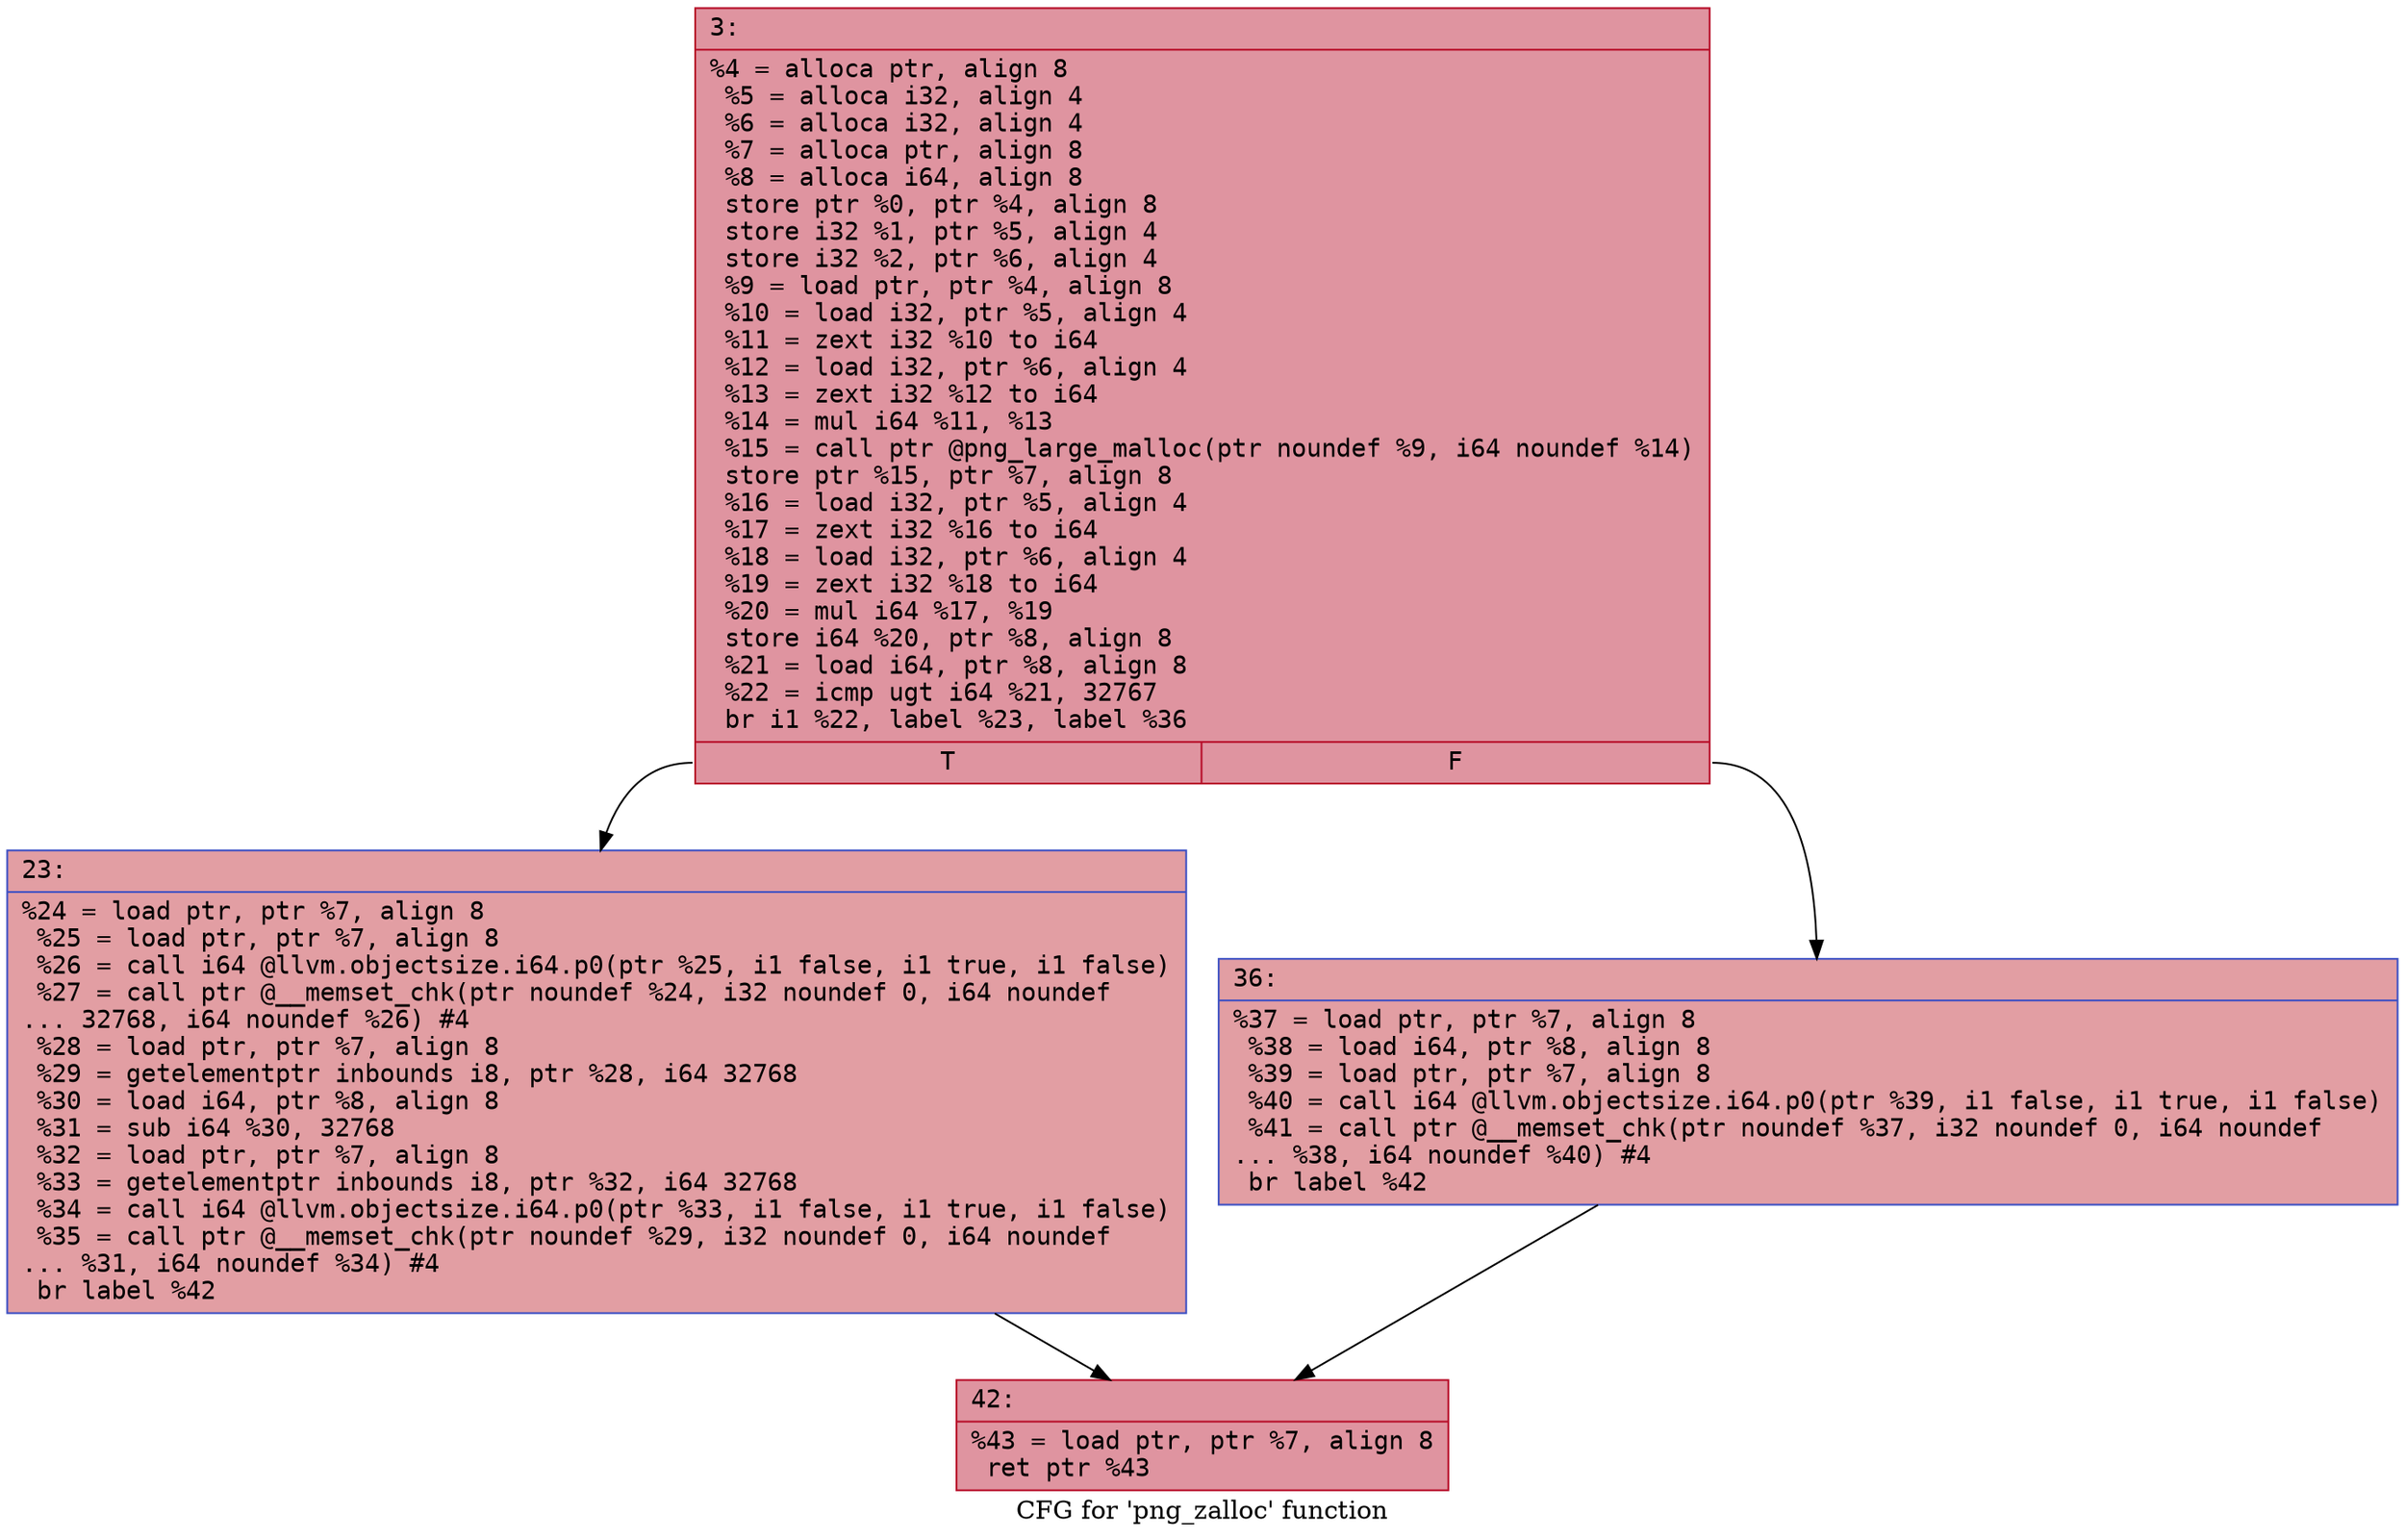 digraph "CFG for 'png_zalloc' function" {
	label="CFG for 'png_zalloc' function";

	Node0x60000005e210 [shape=record,color="#b70d28ff", style=filled, fillcolor="#b70d2870" fontname="Courier",label="{3:\l|  %4 = alloca ptr, align 8\l  %5 = alloca i32, align 4\l  %6 = alloca i32, align 4\l  %7 = alloca ptr, align 8\l  %8 = alloca i64, align 8\l  store ptr %0, ptr %4, align 8\l  store i32 %1, ptr %5, align 4\l  store i32 %2, ptr %6, align 4\l  %9 = load ptr, ptr %4, align 8\l  %10 = load i32, ptr %5, align 4\l  %11 = zext i32 %10 to i64\l  %12 = load i32, ptr %6, align 4\l  %13 = zext i32 %12 to i64\l  %14 = mul i64 %11, %13\l  %15 = call ptr @png_large_malloc(ptr noundef %9, i64 noundef %14)\l  store ptr %15, ptr %7, align 8\l  %16 = load i32, ptr %5, align 4\l  %17 = zext i32 %16 to i64\l  %18 = load i32, ptr %6, align 4\l  %19 = zext i32 %18 to i64\l  %20 = mul i64 %17, %19\l  store i64 %20, ptr %8, align 8\l  %21 = load i64, ptr %8, align 8\l  %22 = icmp ugt i64 %21, 32767\l  br i1 %22, label %23, label %36\l|{<s0>T|<s1>F}}"];
	Node0x60000005e210:s0 -> Node0x60000005e260[tooltip="3 -> 23\nProbability 50.00%" ];
	Node0x60000005e210:s1 -> Node0x60000005e2b0[tooltip="3 -> 36\nProbability 50.00%" ];
	Node0x60000005e260 [shape=record,color="#3d50c3ff", style=filled, fillcolor="#be242e70" fontname="Courier",label="{23:\l|  %24 = load ptr, ptr %7, align 8\l  %25 = load ptr, ptr %7, align 8\l  %26 = call i64 @llvm.objectsize.i64.p0(ptr %25, i1 false, i1 true, i1 false)\l  %27 = call ptr @__memset_chk(ptr noundef %24, i32 noundef 0, i64 noundef\l... 32768, i64 noundef %26) #4\l  %28 = load ptr, ptr %7, align 8\l  %29 = getelementptr inbounds i8, ptr %28, i64 32768\l  %30 = load i64, ptr %8, align 8\l  %31 = sub i64 %30, 32768\l  %32 = load ptr, ptr %7, align 8\l  %33 = getelementptr inbounds i8, ptr %32, i64 32768\l  %34 = call i64 @llvm.objectsize.i64.p0(ptr %33, i1 false, i1 true, i1 false)\l  %35 = call ptr @__memset_chk(ptr noundef %29, i32 noundef 0, i64 noundef\l... %31, i64 noundef %34) #4\l  br label %42\l}"];
	Node0x60000005e260 -> Node0x60000005e300[tooltip="23 -> 42\nProbability 100.00%" ];
	Node0x60000005e2b0 [shape=record,color="#3d50c3ff", style=filled, fillcolor="#be242e70" fontname="Courier",label="{36:\l|  %37 = load ptr, ptr %7, align 8\l  %38 = load i64, ptr %8, align 8\l  %39 = load ptr, ptr %7, align 8\l  %40 = call i64 @llvm.objectsize.i64.p0(ptr %39, i1 false, i1 true, i1 false)\l  %41 = call ptr @__memset_chk(ptr noundef %37, i32 noundef 0, i64 noundef\l... %38, i64 noundef %40) #4\l  br label %42\l}"];
	Node0x60000005e2b0 -> Node0x60000005e300[tooltip="36 -> 42\nProbability 100.00%" ];
	Node0x60000005e300 [shape=record,color="#b70d28ff", style=filled, fillcolor="#b70d2870" fontname="Courier",label="{42:\l|  %43 = load ptr, ptr %7, align 8\l  ret ptr %43\l}"];
}
